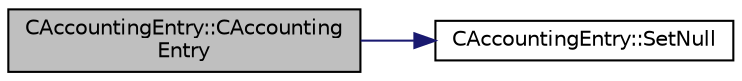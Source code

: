 digraph "CAccountingEntry::CAccountingEntry"
{
  edge [fontname="Helvetica",fontsize="10",labelfontname="Helvetica",labelfontsize="10"];
  node [fontname="Helvetica",fontsize="10",shape=record];
  rankdir="LR";
  Node0 [label="CAccountingEntry::CAccounting\lEntry",height=0.2,width=0.4,color="black", fillcolor="grey75", style="filled", fontcolor="black"];
  Node0 -> Node1 [color="midnightblue",fontsize="10",style="solid",fontname="Helvetica"];
  Node1 [label="CAccountingEntry::SetNull",height=0.2,width=0.4,color="black", fillcolor="white", style="filled",URL="$class_c_accounting_entry.html#a439b044226a1e465032ce4c4580d3389"];
}
